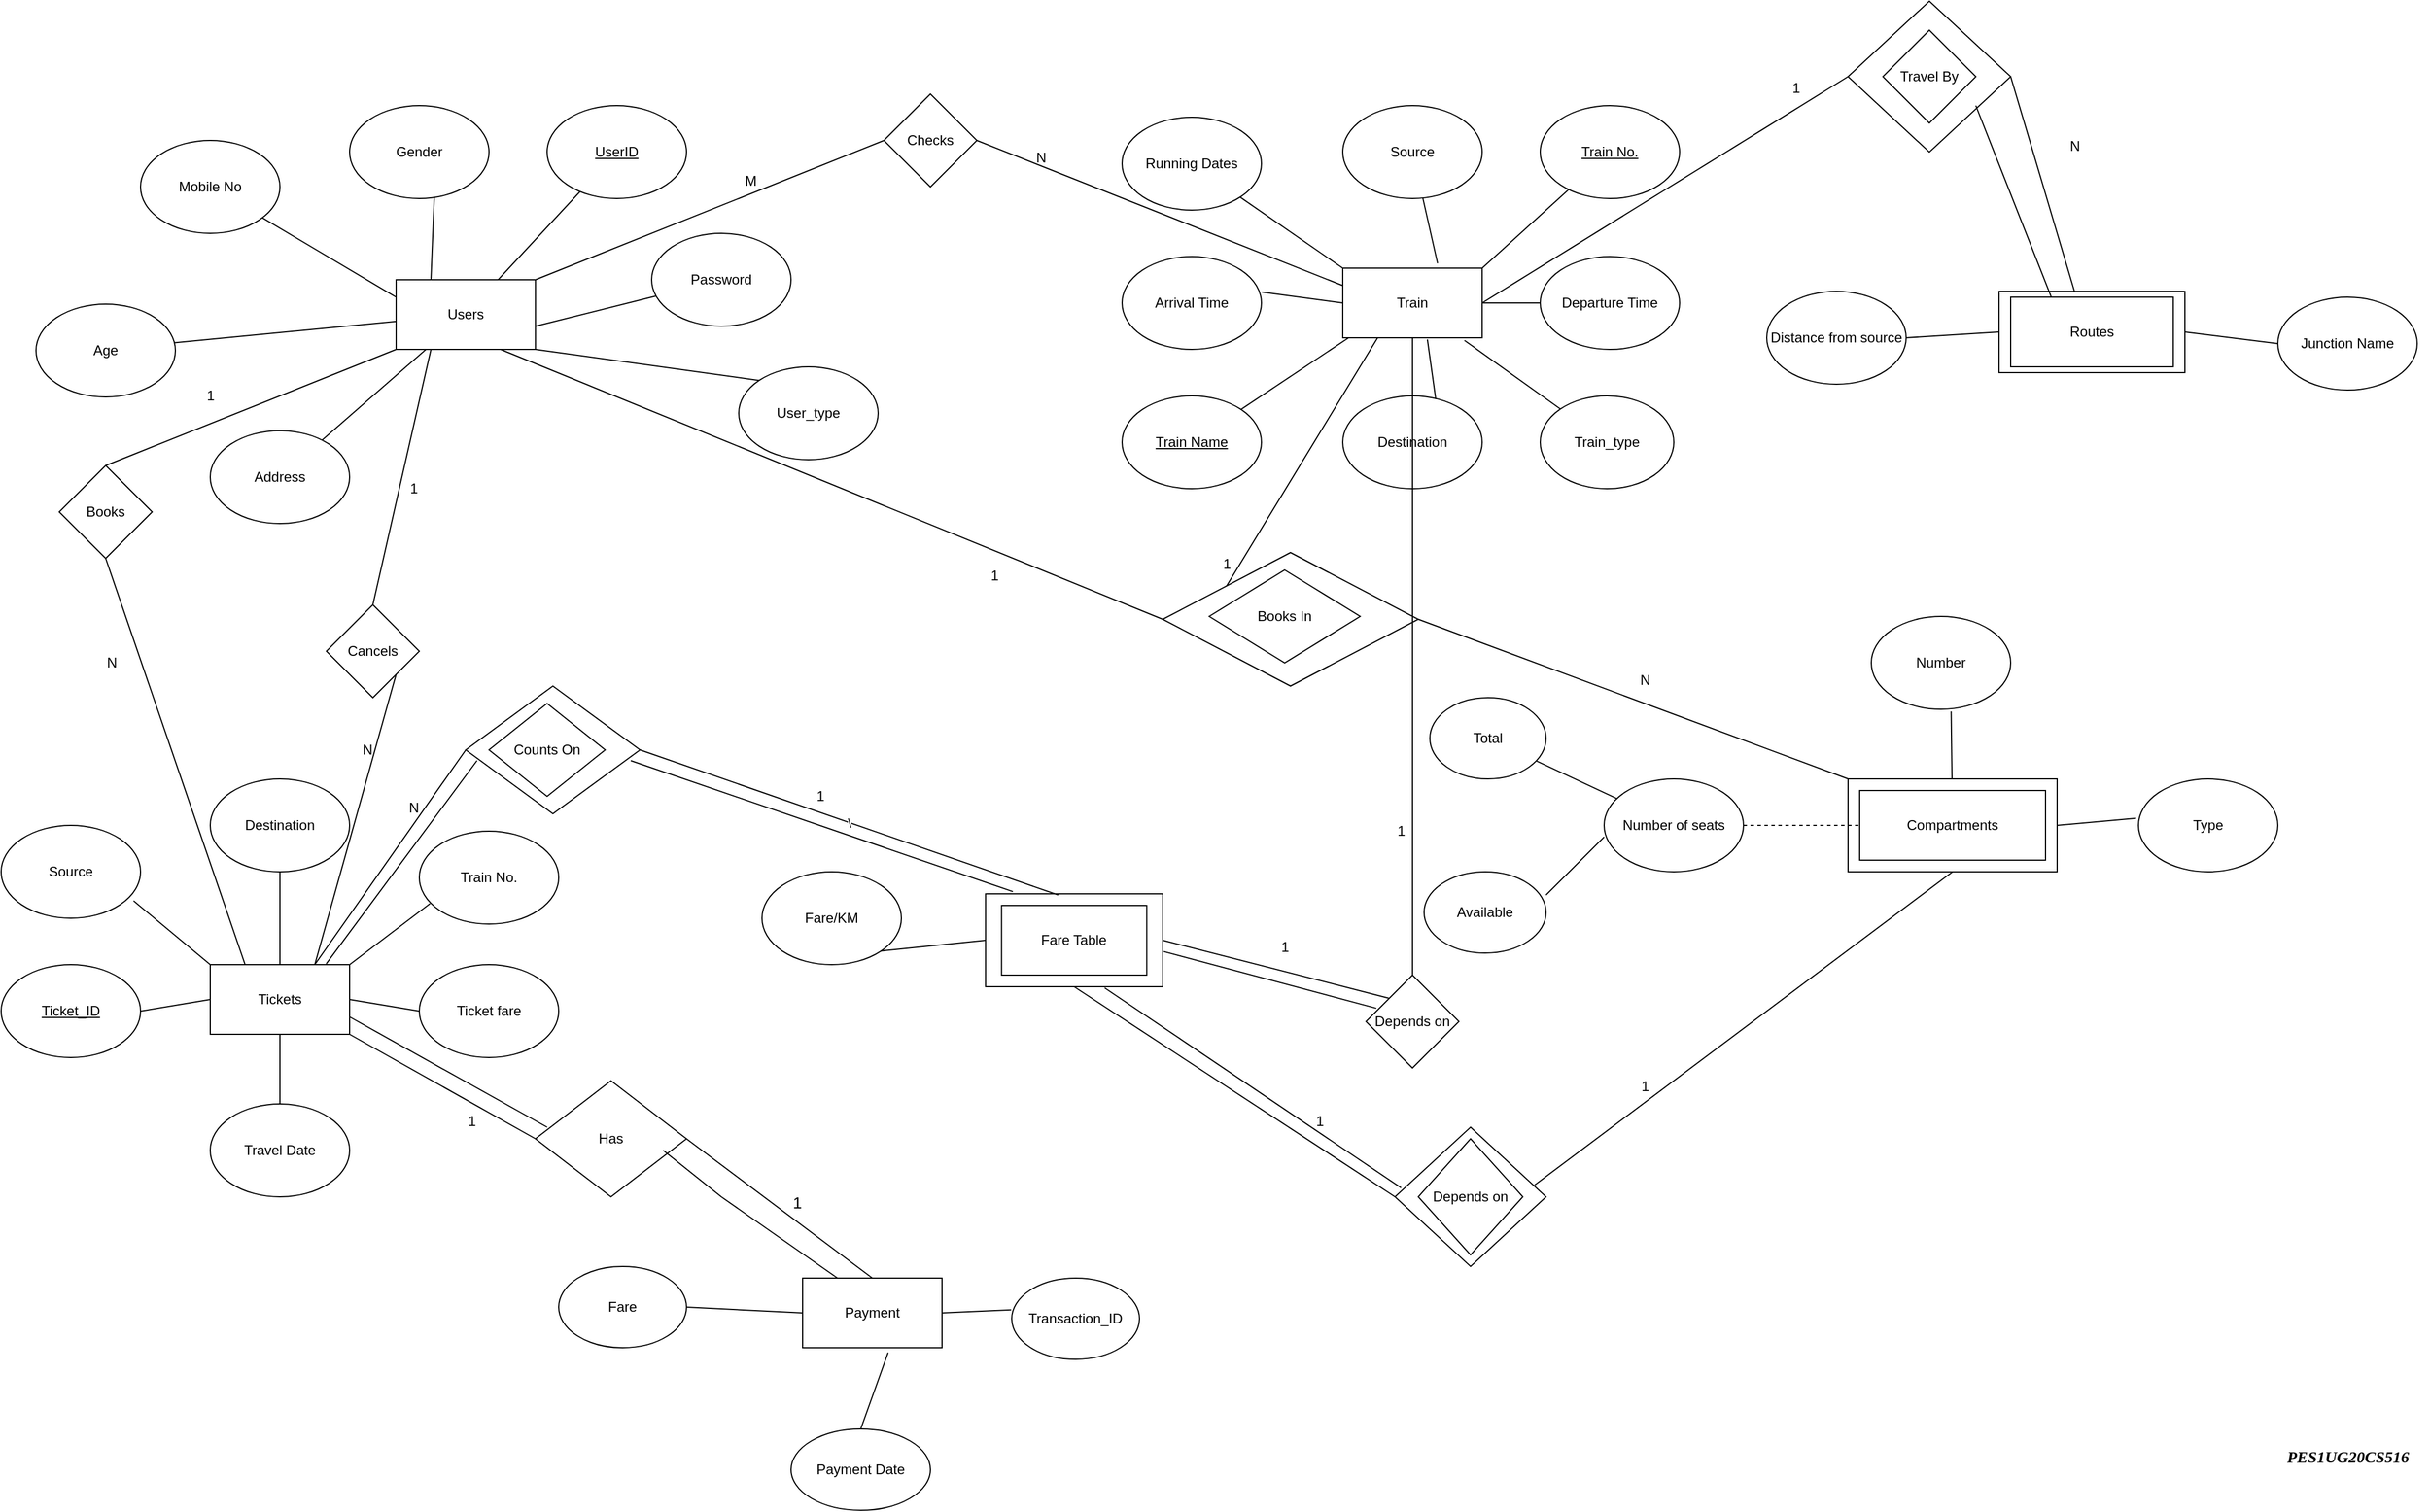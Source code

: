 <mxfile version="20.3.3" type="device"><diagram id="R2lEEEUBdFMjLlhIrx00" name="Page-1"><mxGraphModel dx="2128" dy="912" grid="1" gridSize="10" guides="1" tooltips="1" connect="1" arrows="1" fold="1" page="1" pageScale="1" pageWidth="850" pageHeight="1100" math="0" shadow="0" extFonts="Permanent Marker^https://fonts.googleapis.com/css?family=Permanent+Marker"><root><mxCell id="0"/><mxCell id="1" parent="0"/><mxCell id="pCqiRlayt9q5SqM6VL5n-1" value="Users" style="rounded=0;whiteSpace=wrap;html=1;" parent="1" vertex="1"><mxGeometry x="410" y="260" width="120" height="60" as="geometry"/></mxCell><mxCell id="pCqiRlayt9q5SqM6VL5n-2" value="Password" style="ellipse;whiteSpace=wrap;html=1;" parent="1" vertex="1"><mxGeometry x="630" y="220" width="120" height="80" as="geometry"/></mxCell><mxCell id="pCqiRlayt9q5SqM6VL5n-3" value="&lt;u&gt;UserID&lt;/u&gt;" style="ellipse;whiteSpace=wrap;html=1;" parent="1" vertex="1"><mxGeometry x="540" y="110" width="120" height="80" as="geometry"/></mxCell><mxCell id="pCqiRlayt9q5SqM6VL5n-4" value="Gender" style="ellipse;whiteSpace=wrap;html=1;" parent="1" vertex="1"><mxGeometry x="370" y="110" width="120" height="80" as="geometry"/></mxCell><mxCell id="pCqiRlayt9q5SqM6VL5n-5" value="Address" style="ellipse;whiteSpace=wrap;html=1;" parent="1" vertex="1"><mxGeometry x="250" y="390" width="120" height="80" as="geometry"/></mxCell><mxCell id="pCqiRlayt9q5SqM6VL5n-6" value="Age" style="ellipse;whiteSpace=wrap;html=1;" parent="1" vertex="1"><mxGeometry x="100" y="281" width="120" height="80" as="geometry"/></mxCell><mxCell id="pCqiRlayt9q5SqM6VL5n-7" value="Mobile No" style="ellipse;whiteSpace=wrap;html=1;" parent="1" vertex="1"><mxGeometry x="190" y="140" width="120" height="80" as="geometry"/></mxCell><mxCell id="pCqiRlayt9q5SqM6VL5n-9" value="User_type" style="ellipse;whiteSpace=wrap;html=1;" parent="1" vertex="1"><mxGeometry x="705" y="335" width="120" height="80" as="geometry"/></mxCell><mxCell id="pCqiRlayt9q5SqM6VL5n-10" value="" style="endArrow=none;html=1;rounded=0;" parent="1" source="pCqiRlayt9q5SqM6VL5n-1" target="pCqiRlayt9q5SqM6VL5n-3" edge="1"><mxGeometry width="50" height="50" relative="1" as="geometry"><mxPoint x="520" y="250" as="sourcePoint"/><mxPoint x="570" y="200" as="targetPoint"/></mxGeometry></mxCell><mxCell id="pCqiRlayt9q5SqM6VL5n-11" value="" style="endArrow=none;html=1;rounded=0;entryX=0.607;entryY=0.992;entryDx=0;entryDy=0;entryPerimeter=0;exitX=0.25;exitY=0;exitDx=0;exitDy=0;" parent="1" source="pCqiRlayt9q5SqM6VL5n-1" target="pCqiRlayt9q5SqM6VL5n-4" edge="1"><mxGeometry width="50" height="50" relative="1" as="geometry"><mxPoint x="410" y="250" as="sourcePoint"/><mxPoint x="460" y="200" as="targetPoint"/></mxGeometry></mxCell><mxCell id="pCqiRlayt9q5SqM6VL5n-12" value="" style="endArrow=none;html=1;rounded=0;exitX=0;exitY=0.25;exitDx=0;exitDy=0;" parent="1" source="pCqiRlayt9q5SqM6VL5n-1" target="pCqiRlayt9q5SqM6VL5n-7" edge="1"><mxGeometry width="50" height="50" relative="1" as="geometry"><mxPoint x="290" y="260" as="sourcePoint"/><mxPoint x="340" y="210" as="targetPoint"/></mxGeometry></mxCell><mxCell id="pCqiRlayt9q5SqM6VL5n-13" value="" style="endArrow=none;html=1;rounded=0;" parent="1" target="pCqiRlayt9q5SqM6VL5n-1" edge="1"><mxGeometry width="50" height="50" relative="1" as="geometry"><mxPoint x="219.387" y="314.299" as="sourcePoint"/><mxPoint x="340" y="300" as="targetPoint"/></mxGeometry></mxCell><mxCell id="pCqiRlayt9q5SqM6VL5n-14" value="" style="endArrow=none;html=1;rounded=0;" parent="1" target="pCqiRlayt9q5SqM6VL5n-2" edge="1"><mxGeometry width="50" height="50" relative="1" as="geometry"><mxPoint x="530" y="300" as="sourcePoint"/><mxPoint x="550" y="250" as="targetPoint"/></mxGeometry></mxCell><mxCell id="pCqiRlayt9q5SqM6VL5n-15" value="" style="endArrow=none;html=1;rounded=0;" parent="1" source="pCqiRlayt9q5SqM6VL5n-5" target="pCqiRlayt9q5SqM6VL5n-1" edge="1"><mxGeometry width="50" height="50" relative="1" as="geometry"><mxPoint x="360" y="390" as="sourcePoint"/><mxPoint x="410" y="340" as="targetPoint"/></mxGeometry></mxCell><mxCell id="pCqiRlayt9q5SqM6VL5n-17" value="" style="endArrow=none;html=1;rounded=0;entryX=1;entryY=1;entryDx=0;entryDy=0;exitX=0;exitY=0;exitDx=0;exitDy=0;" parent="1" source="pCqiRlayt9q5SqM6VL5n-9" target="pCqiRlayt9q5SqM6VL5n-1" edge="1"><mxGeometry width="50" height="50" relative="1" as="geometry"><mxPoint x="580" y="380" as="sourcePoint"/><mxPoint x="630" y="330" as="targetPoint"/></mxGeometry></mxCell><mxCell id="pCqiRlayt9q5SqM6VL5n-18" value="Train" style="rounded=0;whiteSpace=wrap;html=1;" parent="1" vertex="1"><mxGeometry x="1225" y="250" width="120" height="60" as="geometry"/></mxCell><mxCell id="pCqiRlayt9q5SqM6VL5n-19" value="Running Dates" style="ellipse;whiteSpace=wrap;html=1;" parent="1" vertex="1"><mxGeometry x="1035" y="120" width="120" height="80" as="geometry"/></mxCell><mxCell id="pCqiRlayt9q5SqM6VL5n-20" value="Source" style="ellipse;whiteSpace=wrap;html=1;" parent="1" vertex="1"><mxGeometry x="1225" y="110" width="120" height="80" as="geometry"/></mxCell><mxCell id="pCqiRlayt9q5SqM6VL5n-21" value="&lt;u&gt;Train No.&lt;/u&gt;" style="ellipse;whiteSpace=wrap;html=1;" parent="1" vertex="1"><mxGeometry x="1395" y="110" width="120" height="80" as="geometry"/></mxCell><mxCell id="pCqiRlayt9q5SqM6VL5n-22" value="Arrival Time" style="ellipse;whiteSpace=wrap;html=1;" parent="1" vertex="1"><mxGeometry x="1035" y="240" width="120" height="80" as="geometry"/></mxCell><mxCell id="pCqiRlayt9q5SqM6VL5n-23" value="Departure Time" style="ellipse;whiteSpace=wrap;html=1;" parent="1" vertex="1"><mxGeometry x="1395" y="240" width="120" height="80" as="geometry"/></mxCell><mxCell id="pCqiRlayt9q5SqM6VL5n-24" value="&lt;u&gt;Train Name&lt;/u&gt;" style="ellipse;whiteSpace=wrap;html=1;" parent="1" vertex="1"><mxGeometry x="1035" y="360" width="120" height="80" as="geometry"/></mxCell><mxCell id="pCqiRlayt9q5SqM6VL5n-25" value="Destination" style="ellipse;whiteSpace=wrap;html=1;" parent="1" vertex="1"><mxGeometry x="1225" y="360" width="120" height="80" as="geometry"/></mxCell><mxCell id="pCqiRlayt9q5SqM6VL5n-26" value="Train_type" style="ellipse;whiteSpace=wrap;html=1;" parent="1" vertex="1"><mxGeometry x="1395" y="360" width="115" height="80" as="geometry"/></mxCell><mxCell id="pCqiRlayt9q5SqM6VL5n-27" value="" style="endArrow=none;html=1;rounded=0;exitX=0;exitY=0;exitDx=0;exitDy=0;" parent="1" source="pCqiRlayt9q5SqM6VL5n-18" target="pCqiRlayt9q5SqM6VL5n-19" edge="1"><mxGeometry width="50" height="50" relative="1" as="geometry"><mxPoint x="1145" y="220" as="sourcePoint"/><mxPoint x="1195" y="170" as="targetPoint"/></mxGeometry></mxCell><mxCell id="pCqiRlayt9q5SqM6VL5n-28" value="" style="endArrow=none;html=1;rounded=0;exitX=0.68;exitY=-0.07;exitDx=0;exitDy=0;exitPerimeter=0;" parent="1" source="pCqiRlayt9q5SqM6VL5n-18" target="pCqiRlayt9q5SqM6VL5n-20" edge="1"><mxGeometry width="50" height="50" relative="1" as="geometry"><mxPoint x="1305" y="240" as="sourcePoint"/><mxPoint x="1355" y="210" as="targetPoint"/></mxGeometry></mxCell><mxCell id="pCqiRlayt9q5SqM6VL5n-29" value="" style="endArrow=none;html=1;rounded=0;exitX=1;exitY=0;exitDx=0;exitDy=0;" parent="1" source="pCqiRlayt9q5SqM6VL5n-18" target="pCqiRlayt9q5SqM6VL5n-21" edge="1"><mxGeometry width="50" height="50" relative="1" as="geometry"><mxPoint x="1305" y="260" as="sourcePoint"/><mxPoint x="1355" y="210" as="targetPoint"/></mxGeometry></mxCell><mxCell id="pCqiRlayt9q5SqM6VL5n-30" value="" style="endArrow=none;html=1;rounded=0;entryX=0;entryY=0.5;entryDx=0;entryDy=0;exitX=1;exitY=0.5;exitDx=0;exitDy=0;" parent="1" source="pCqiRlayt9q5SqM6VL5n-18" target="pCqiRlayt9q5SqM6VL5n-23" edge="1"><mxGeometry width="50" height="50" relative="1" as="geometry"><mxPoint x="1345" y="270" as="sourcePoint"/><mxPoint x="1355" y="210" as="targetPoint"/></mxGeometry></mxCell><mxCell id="pCqiRlayt9q5SqM6VL5n-31" value="" style="endArrow=none;html=1;rounded=0;exitX=1.003;exitY=0.383;exitDx=0;exitDy=0;exitPerimeter=0;entryX=0;entryY=0.5;entryDx=0;entryDy=0;" parent="1" source="pCqiRlayt9q5SqM6VL5n-22" target="pCqiRlayt9q5SqM6VL5n-18" edge="1"><mxGeometry width="50" height="50" relative="1" as="geometry"><mxPoint x="1305" y="260" as="sourcePoint"/><mxPoint x="1355" y="210" as="targetPoint"/></mxGeometry></mxCell><mxCell id="pCqiRlayt9q5SqM6VL5n-32" value="" style="endArrow=none;html=1;rounded=0;exitX=1;exitY=0;exitDx=0;exitDy=0;" parent="1" source="pCqiRlayt9q5SqM6VL5n-24" edge="1"><mxGeometry width="50" height="50" relative="1" as="geometry"><mxPoint x="1305" y="260" as="sourcePoint"/><mxPoint x="1230" y="310" as="targetPoint"/></mxGeometry></mxCell><mxCell id="pCqiRlayt9q5SqM6VL5n-33" value="" style="endArrow=none;html=1;rounded=0;entryX=0.607;entryY=1.023;entryDx=0;entryDy=0;entryPerimeter=0;exitX=0.667;exitY=0.035;exitDx=0;exitDy=0;exitPerimeter=0;" parent="1" source="pCqiRlayt9q5SqM6VL5n-25" target="pCqiRlayt9q5SqM6VL5n-18" edge="1"><mxGeometry width="50" height="50" relative="1" as="geometry"><mxPoint x="1290" y="370" as="sourcePoint"/><mxPoint x="1355" y="210" as="targetPoint"/></mxGeometry></mxCell><mxCell id="pCqiRlayt9q5SqM6VL5n-34" value="" style="endArrow=none;html=1;rounded=0;exitX=0.873;exitY=1.037;exitDx=0;exitDy=0;exitPerimeter=0;" parent="1" source="pCqiRlayt9q5SqM6VL5n-18" target="pCqiRlayt9q5SqM6VL5n-26" edge="1"><mxGeometry width="50" height="50" relative="1" as="geometry"><mxPoint x="1305" y="260" as="sourcePoint"/><mxPoint x="1355" y="210" as="targetPoint"/></mxGeometry></mxCell><mxCell id="pCqiRlayt9q5SqM6VL5n-35" value="Tickets" style="rounded=0;whiteSpace=wrap;html=1;" parent="1" vertex="1"><mxGeometry x="250" y="850" width="120" height="60" as="geometry"/></mxCell><mxCell id="pCqiRlayt9q5SqM6VL5n-36" value="Source" style="ellipse;whiteSpace=wrap;html=1;" parent="1" vertex="1"><mxGeometry x="70" y="730" width="120" height="80" as="geometry"/></mxCell><mxCell id="pCqiRlayt9q5SqM6VL5n-37" value="Train No." style="ellipse;whiteSpace=wrap;html=1;" parent="1" vertex="1"><mxGeometry x="430" y="735" width="120" height="80" as="geometry"/></mxCell><mxCell id="pCqiRlayt9q5SqM6VL5n-38" value="&lt;u&gt;Ticket_ID&lt;/u&gt;" style="ellipse;whiteSpace=wrap;html=1;" parent="1" vertex="1"><mxGeometry x="70" y="850" width="120" height="80" as="geometry"/></mxCell><mxCell id="pCqiRlayt9q5SqM6VL5n-39" value="Ticket fare" style="ellipse;whiteSpace=wrap;html=1;" parent="1" vertex="1"><mxGeometry x="430" y="850" width="120" height="80" as="geometry"/></mxCell><mxCell id="pCqiRlayt9q5SqM6VL5n-40" value="Travel Date" style="ellipse;whiteSpace=wrap;html=1;" parent="1" vertex="1"><mxGeometry x="250" y="970" width="120" height="80" as="geometry"/></mxCell><mxCell id="pCqiRlayt9q5SqM6VL5n-41" value="Destination" style="ellipse;whiteSpace=wrap;html=1;" parent="1" vertex="1"><mxGeometry x="250" y="690" width="120" height="80" as="geometry"/></mxCell><mxCell id="pCqiRlayt9q5SqM6VL5n-42" value="" style="endArrow=none;html=1;rounded=0;entryX=0.5;entryY=1;entryDx=0;entryDy=0;exitX=0.5;exitY=0;exitDx=0;exitDy=0;" parent="1" source="pCqiRlayt9q5SqM6VL5n-35" target="pCqiRlayt9q5SqM6VL5n-41" edge="1"><mxGeometry width="50" height="50" relative="1" as="geometry"><mxPoint x="290" y="840" as="sourcePoint"/><mxPoint x="340" y="790" as="targetPoint"/></mxGeometry></mxCell><mxCell id="pCqiRlayt9q5SqM6VL5n-43" value="" style="endArrow=none;html=1;rounded=0;entryX=0;entryY=0.5;entryDx=0;entryDy=0;exitX=1;exitY=0.5;exitDx=0;exitDy=0;" parent="1" source="pCqiRlayt9q5SqM6VL5n-38" target="pCqiRlayt9q5SqM6VL5n-35" edge="1"><mxGeometry width="50" height="50" relative="1" as="geometry"><mxPoint x="190" y="920" as="sourcePoint"/><mxPoint x="240" y="870" as="targetPoint"/></mxGeometry></mxCell><mxCell id="pCqiRlayt9q5SqM6VL5n-44" value="" style="endArrow=none;html=1;rounded=0;entryX=0.95;entryY=0.813;entryDx=0;entryDy=0;entryPerimeter=0;exitX=0;exitY=0;exitDx=0;exitDy=0;" parent="1" source="pCqiRlayt9q5SqM6VL5n-35" target="pCqiRlayt9q5SqM6VL5n-36" edge="1"><mxGeometry width="50" height="50" relative="1" as="geometry"><mxPoint x="240" y="890" as="sourcePoint"/><mxPoint x="290" y="840" as="targetPoint"/></mxGeometry></mxCell><mxCell id="pCqiRlayt9q5SqM6VL5n-45" value="" style="endArrow=none;html=1;rounded=0;entryX=0.077;entryY=0.78;entryDx=0;entryDy=0;entryPerimeter=0;exitX=1;exitY=0;exitDx=0;exitDy=0;" parent="1" source="pCqiRlayt9q5SqM6VL5n-35" target="pCqiRlayt9q5SqM6VL5n-37" edge="1"><mxGeometry width="50" height="50" relative="1" as="geometry"><mxPoint x="380" y="860" as="sourcePoint"/><mxPoint x="430" y="810" as="targetPoint"/></mxGeometry></mxCell><mxCell id="pCqiRlayt9q5SqM6VL5n-46" value="" style="endArrow=none;html=1;rounded=0;entryX=0;entryY=0.5;entryDx=0;entryDy=0;exitX=1;exitY=0.5;exitDx=0;exitDy=0;" parent="1" source="pCqiRlayt9q5SqM6VL5n-35" target="pCqiRlayt9q5SqM6VL5n-39" edge="1"><mxGeometry width="50" height="50" relative="1" as="geometry"><mxPoint x="370" y="930" as="sourcePoint"/><mxPoint x="420" y="880" as="targetPoint"/></mxGeometry></mxCell><mxCell id="pCqiRlayt9q5SqM6VL5n-47" value="" style="endArrow=none;html=1;rounded=0;entryX=0.5;entryY=1;entryDx=0;entryDy=0;exitX=0.5;exitY=0;exitDx=0;exitDy=0;" parent="1" source="pCqiRlayt9q5SqM6VL5n-40" target="pCqiRlayt9q5SqM6VL5n-35" edge="1"><mxGeometry width="50" height="50" relative="1" as="geometry"><mxPoint x="290" y="970" as="sourcePoint"/><mxPoint x="340" y="920" as="targetPoint"/></mxGeometry></mxCell><mxCell id="pCqiRlayt9q5SqM6VL5n-48" value="" style="rounded=0;whiteSpace=wrap;html=1;" parent="1" vertex="1"><mxGeometry x="1790" y="270" width="160" height="70" as="geometry"/></mxCell><mxCell id="pCqiRlayt9q5SqM6VL5n-49" value="Routes" style="rounded=0;whiteSpace=wrap;html=1;" parent="1" vertex="1"><mxGeometry x="1800" y="275" width="140" height="60" as="geometry"/></mxCell><mxCell id="pCqiRlayt9q5SqM6VL5n-50" value="Distance from source" style="ellipse;whiteSpace=wrap;html=1;" parent="1" vertex="1"><mxGeometry x="1590" y="270" width="120" height="80" as="geometry"/></mxCell><mxCell id="pCqiRlayt9q5SqM6VL5n-51" value="Junction Name" style="ellipse;whiteSpace=wrap;html=1;" parent="1" vertex="1"><mxGeometry x="2030" y="275" width="120" height="80" as="geometry"/></mxCell><mxCell id="pCqiRlayt9q5SqM6VL5n-52" value="" style="endArrow=none;html=1;rounded=0;entryX=0;entryY=0.5;entryDx=0;entryDy=0;exitX=1;exitY=0.5;exitDx=0;exitDy=0;" parent="1" source="pCqiRlayt9q5SqM6VL5n-50" target="pCqiRlayt9q5SqM6VL5n-48" edge="1"><mxGeometry width="50" height="50" relative="1" as="geometry"><mxPoint x="1720" y="340" as="sourcePoint"/><mxPoint x="1770" y="290" as="targetPoint"/></mxGeometry></mxCell><mxCell id="pCqiRlayt9q5SqM6VL5n-53" value="" style="endArrow=none;html=1;rounded=0;entryX=0;entryY=0.5;entryDx=0;entryDy=0;exitX=1;exitY=0.5;exitDx=0;exitDy=0;" parent="1" source="pCqiRlayt9q5SqM6VL5n-48" target="pCqiRlayt9q5SqM6VL5n-51" edge="1"><mxGeometry width="50" height="50" relative="1" as="geometry"><mxPoint x="1960" y="340" as="sourcePoint"/><mxPoint x="2010" y="290" as="targetPoint"/></mxGeometry></mxCell><mxCell id="pCqiRlayt9q5SqM6VL5n-54" value="Payment" style="rounded=0;whiteSpace=wrap;html=1;" parent="1" vertex="1"><mxGeometry x="760" y="1120" width="120" height="60" as="geometry"/></mxCell><mxCell id="pCqiRlayt9q5SqM6VL5n-55" value="Fare" style="ellipse;whiteSpace=wrap;html=1;" parent="1" vertex="1"><mxGeometry x="550" y="1110" width="110" height="70" as="geometry"/></mxCell><mxCell id="pCqiRlayt9q5SqM6VL5n-56" value="Transaction_ID" style="ellipse;whiteSpace=wrap;html=1;" parent="1" vertex="1"><mxGeometry x="940" y="1120" width="110" height="70" as="geometry"/></mxCell><mxCell id="pCqiRlayt9q5SqM6VL5n-57" value="Payment Date" style="ellipse;whiteSpace=wrap;html=1;" parent="1" vertex="1"><mxGeometry x="750" y="1250" width="120" height="70" as="geometry"/></mxCell><mxCell id="pCqiRlayt9q5SqM6VL5n-58" value="" style="endArrow=none;html=1;rounded=0;entryX=0.613;entryY=1.07;entryDx=0;entryDy=0;entryPerimeter=0;exitX=0.5;exitY=0;exitDx=0;exitDy=0;" parent="1" source="pCqiRlayt9q5SqM6VL5n-57" target="pCqiRlayt9q5SqM6VL5n-54" edge="1"><mxGeometry width="50" height="50" relative="1" as="geometry"><mxPoint x="790" y="1240" as="sourcePoint"/><mxPoint x="840" y="1190" as="targetPoint"/></mxGeometry></mxCell><mxCell id="pCqiRlayt9q5SqM6VL5n-59" value="" style="endArrow=none;html=1;rounded=0;exitX=1;exitY=0.5;exitDx=0;exitDy=0;entryX=0;entryY=0.5;entryDx=0;entryDy=0;" parent="1" source="pCqiRlayt9q5SqM6VL5n-55" target="pCqiRlayt9q5SqM6VL5n-54" edge="1"><mxGeometry width="50" height="50" relative="1" as="geometry"><mxPoint x="750" y="1340" as="sourcePoint"/><mxPoint x="800" y="1290" as="targetPoint"/></mxGeometry></mxCell><mxCell id="pCqiRlayt9q5SqM6VL5n-60" value="" style="endArrow=none;html=1;rounded=0;entryX=-0.004;entryY=0.391;entryDx=0;entryDy=0;entryPerimeter=0;exitX=1;exitY=0.5;exitDx=0;exitDy=0;" parent="1" source="pCqiRlayt9q5SqM6VL5n-54" target="pCqiRlayt9q5SqM6VL5n-56" edge="1"><mxGeometry width="50" height="50" relative="1" as="geometry"><mxPoint x="880" y="1180" as="sourcePoint"/><mxPoint x="930" y="1130" as="targetPoint"/></mxGeometry></mxCell><mxCell id="pCqiRlayt9q5SqM6VL5n-73" value="" style="rounded=0;whiteSpace=wrap;html=1;" parent="1" vertex="1"><mxGeometry x="1660" y="690" width="180" height="80" as="geometry"/></mxCell><mxCell id="pCqiRlayt9q5SqM6VL5n-74" value="Compartments" style="rounded=0;whiteSpace=wrap;html=1;" parent="1" vertex="1"><mxGeometry x="1670" y="700" width="160" height="60" as="geometry"/></mxCell><mxCell id="pCqiRlayt9q5SqM6VL5n-75" value="Number of seats" style="ellipse;whiteSpace=wrap;html=1;" parent="1" vertex="1"><mxGeometry x="1450" y="690" width="120" height="80" as="geometry"/></mxCell><mxCell id="pCqiRlayt9q5SqM6VL5n-76" value="Number" style="ellipse;whiteSpace=wrap;html=1;" parent="1" vertex="1"><mxGeometry x="1680" y="550" width="120" height="80" as="geometry"/></mxCell><mxCell id="pCqiRlayt9q5SqM6VL5n-77" value="Type" style="ellipse;whiteSpace=wrap;html=1;" parent="1" vertex="1"><mxGeometry x="1910" y="690" width="120" height="80" as="geometry"/></mxCell><mxCell id="pCqiRlayt9q5SqM6VL5n-78" value="" style="endArrow=none;html=1;rounded=0;entryX=0.573;entryY=1.023;entryDx=0;entryDy=0;entryPerimeter=0;" parent="1" source="pCqiRlayt9q5SqM6VL5n-73" target="pCqiRlayt9q5SqM6VL5n-76" edge="1"><mxGeometry width="50" height="50" relative="1" as="geometry"><mxPoint x="1710" y="690" as="sourcePoint"/><mxPoint x="1760" y="640" as="targetPoint"/></mxGeometry></mxCell><mxCell id="pCqiRlayt9q5SqM6VL5n-80" value="" style="endArrow=none;html=1;rounded=0;entryX=-0.017;entryY=0.423;entryDx=0;entryDy=0;entryPerimeter=0;exitX=1;exitY=0.5;exitDx=0;exitDy=0;" parent="1" source="pCqiRlayt9q5SqM6VL5n-73" target="pCqiRlayt9q5SqM6VL5n-77" edge="1"><mxGeometry width="50" height="50" relative="1" as="geometry"><mxPoint x="1850" y="770" as="sourcePoint"/><mxPoint x="1900" y="720" as="targetPoint"/></mxGeometry></mxCell><mxCell id="pCqiRlayt9q5SqM6VL5n-81" value="Total" style="ellipse;whiteSpace=wrap;html=1;" parent="1" vertex="1"><mxGeometry x="1300" y="620" width="100" height="70" as="geometry"/></mxCell><mxCell id="pCqiRlayt9q5SqM6VL5n-82" value="Available" style="ellipse;whiteSpace=wrap;html=1;" parent="1" vertex="1"><mxGeometry x="1295" y="770" width="105" height="70" as="geometry"/></mxCell><mxCell id="pCqiRlayt9q5SqM6VL5n-83" value="" style="endArrow=none;html=1;rounded=0;" parent="1" source="pCqiRlayt9q5SqM6VL5n-75" target="pCqiRlayt9q5SqM6VL5n-81" edge="1"><mxGeometry width="50" height="50" relative="1" as="geometry"><mxPoint x="1400" y="720" as="sourcePoint"/><mxPoint x="1450" y="670" as="targetPoint"/></mxGeometry></mxCell><mxCell id="pCqiRlayt9q5SqM6VL5n-84" value="" style="endArrow=none;html=1;rounded=0;" parent="1" edge="1"><mxGeometry width="50" height="50" relative="1" as="geometry"><mxPoint x="1400" y="790" as="sourcePoint"/><mxPoint x="1450" y="740" as="targetPoint"/></mxGeometry></mxCell><mxCell id="pCqiRlayt9q5SqM6VL5n-85" value="" style="rounded=0;whiteSpace=wrap;html=1;" parent="1" vertex="1"><mxGeometry x="917.5" y="789" width="152.5" height="80" as="geometry"/></mxCell><mxCell id="pCqiRlayt9q5SqM6VL5n-86" value="Fare/KM" style="ellipse;whiteSpace=wrap;html=1;" parent="1" vertex="1"><mxGeometry x="725" y="770" width="120" height="80" as="geometry"/></mxCell><mxCell id="pCqiRlayt9q5SqM6VL5n-87" value="" style="endArrow=none;html=1;rounded=0;entryX=1;entryY=1;entryDx=0;entryDy=0;exitX=0;exitY=0.5;exitDx=0;exitDy=0;" parent="1" source="pCqiRlayt9q5SqM6VL5n-85" target="pCqiRlayt9q5SqM6VL5n-86" edge="1"><mxGeometry width="50" height="50" relative="1" as="geometry"><mxPoint x="910" y="829" as="sourcePoint"/><mxPoint x="920" y="820" as="targetPoint"/></mxGeometry></mxCell><mxCell id="pCqiRlayt9q5SqM6VL5n-88" value="Fare Table" style="rounded=0;whiteSpace=wrap;html=1;" parent="1" vertex="1"><mxGeometry x="931.25" y="799" width="125" height="60" as="geometry"/></mxCell><mxCell id="pCqiRlayt9q5SqM6VL5n-89" value="" style="endArrow=none;html=1;rounded=0;exitX=1;exitY=1;exitDx=0;exitDy=0;entryX=0;entryY=0.5;entryDx=0;entryDy=0;" parent="1" source="pCqiRlayt9q5SqM6VL5n-35" target="pCqiRlayt9q5SqM6VL5n-90" edge="1"><mxGeometry width="50" height="50" relative="1" as="geometry"><mxPoint x="630" y="1030" as="sourcePoint"/><mxPoint x="570" y="980" as="targetPoint"/></mxGeometry></mxCell><mxCell id="pCqiRlayt9q5SqM6VL5n-90" value="Has" style="rhombus;whiteSpace=wrap;html=1;" parent="1" vertex="1"><mxGeometry x="530" y="950" width="130" height="100" as="geometry"/></mxCell><mxCell id="pCqiRlayt9q5SqM6VL5n-92" value="" style="endArrow=none;html=1;rounded=0;exitX=1;exitY=0.5;exitDx=0;exitDy=0;entryX=0.5;entryY=0;entryDx=0;entryDy=0;" parent="1" source="pCqiRlayt9q5SqM6VL5n-90" target="pCqiRlayt9q5SqM6VL5n-54" edge="1"><mxGeometry width="50" height="50" relative="1" as="geometry"><mxPoint x="720" y="1060" as="sourcePoint"/><mxPoint x="770" y="1010" as="targetPoint"/></mxGeometry></mxCell><mxCell id="pCqiRlayt9q5SqM6VL5n-93" value="1" style="text;html=1;resizable=0;autosize=1;align=center;verticalAlign=middle;points=[];fillColor=none;strokeColor=none;rounded=0;" parent="1" vertex="1"><mxGeometry x="460" y="970" width="30" height="30" as="geometry"/></mxCell><mxCell id="pCqiRlayt9q5SqM6VL5n-94" value="&lt;font style=&quot;font-size: 14px;&quot;&gt;1&lt;/font&gt;" style="text;html=1;resizable=0;autosize=1;align=center;verticalAlign=middle;points=[];fillColor=none;strokeColor=none;rounded=0;" parent="1" vertex="1"><mxGeometry x="740" y="1040" width="30" height="30" as="geometry"/></mxCell><mxCell id="pCqiRlayt9q5SqM6VL5n-95" value="\" style="endArrow=none;html=1;rounded=0;entryX=1;entryY=0.5;entryDx=0;entryDy=0;" parent="1" target="pCqiRlayt9q5SqM6VL5n-98" edge="1"><mxGeometry width="50" height="50" relative="1" as="geometry"><mxPoint x="980" y="790" as="sourcePoint"/><mxPoint x="560" y="660" as="targetPoint"/></mxGeometry></mxCell><mxCell id="pCqiRlayt9q5SqM6VL5n-96" value="" style="endArrow=none;html=1;rounded=0;entryX=0.75;entryY=0;entryDx=0;entryDy=0;exitX=0;exitY=0.5;exitDx=0;exitDy=0;" parent="1" source="pCqiRlayt9q5SqM6VL5n-98" target="pCqiRlayt9q5SqM6VL5n-35" edge="1"><mxGeometry width="50" height="50" relative="1" as="geometry"><mxPoint x="450" y="650" as="sourcePoint"/><mxPoint x="1090" y="740" as="targetPoint"/></mxGeometry></mxCell><mxCell id="pCqiRlayt9q5SqM6VL5n-98" value="" style="rhombus;whiteSpace=wrap;html=1;" parent="1" vertex="1"><mxGeometry x="470" y="610" width="150" height="110" as="geometry"/></mxCell><mxCell id="pCqiRlayt9q5SqM6VL5n-99" value="Counts On" style="rhombus;whiteSpace=wrap;html=1;" parent="1" vertex="1"><mxGeometry x="490" y="625" width="100" height="80" as="geometry"/></mxCell><mxCell id="pCqiRlayt9q5SqM6VL5n-100" value="N" style="text;html=1;resizable=0;autosize=1;align=center;verticalAlign=middle;points=[];fillColor=none;strokeColor=none;rounded=0;" parent="1" vertex="1"><mxGeometry x="410" y="700" width="30" height="30" as="geometry"/></mxCell><mxCell id="pCqiRlayt9q5SqM6VL5n-101" value="1" style="text;html=1;resizable=0;autosize=1;align=center;verticalAlign=middle;points=[];fillColor=none;strokeColor=none;rounded=0;" parent="1" vertex="1"><mxGeometry x="760" y="690" width="30" height="30" as="geometry"/></mxCell><mxCell id="pCqiRlayt9q5SqM6VL5n-102" value="" style="endArrow=none;html=1;rounded=0;entryX=0;entryY=1;entryDx=0;entryDy=0;exitX=0.5;exitY=0;exitDx=0;exitDy=0;" parent="1" source="pCqiRlayt9q5SqM6VL5n-104" target="pCqiRlayt9q5SqM6VL5n-1" edge="1"><mxGeometry width="50" height="50" relative="1" as="geometry"><mxPoint x="150" y="420" as="sourcePoint"/><mxPoint x="970" y="540" as="targetPoint"/></mxGeometry></mxCell><mxCell id="pCqiRlayt9q5SqM6VL5n-103" value="" style="endArrow=none;html=1;rounded=0;entryX=0.25;entryY=1;entryDx=0;entryDy=0;exitX=0.5;exitY=0;exitDx=0;exitDy=0;" parent="1" source="pCqiRlayt9q5SqM6VL5n-105" target="pCqiRlayt9q5SqM6VL5n-1" edge="1"><mxGeometry width="50" height="50" relative="1" as="geometry"><mxPoint x="360" y="540" as="sourcePoint"/><mxPoint x="450" y="420" as="targetPoint"/></mxGeometry></mxCell><mxCell id="pCqiRlayt9q5SqM6VL5n-104" value="Books" style="rhombus;whiteSpace=wrap;html=1;" parent="1" vertex="1"><mxGeometry x="120" y="420" width="80" height="80" as="geometry"/></mxCell><mxCell id="pCqiRlayt9q5SqM6VL5n-105" value="Cancels" style="rhombus;whiteSpace=wrap;html=1;" parent="1" vertex="1"><mxGeometry x="350" y="540" width="80" height="80" as="geometry"/></mxCell><mxCell id="pCqiRlayt9q5SqM6VL5n-106" value="" style="endArrow=none;html=1;rounded=0;exitX=0.5;exitY=1;exitDx=0;exitDy=0;entryX=0.25;entryY=0;entryDx=0;entryDy=0;" parent="1" source="pCqiRlayt9q5SqM6VL5n-104" target="pCqiRlayt9q5SqM6VL5n-35" edge="1"><mxGeometry width="50" height="50" relative="1" as="geometry"><mxPoint x="920" y="590" as="sourcePoint"/><mxPoint x="970" y="540" as="targetPoint"/></mxGeometry></mxCell><mxCell id="pCqiRlayt9q5SqM6VL5n-107" value="" style="endArrow=none;html=1;rounded=0;exitX=0.75;exitY=0;exitDx=0;exitDy=0;" parent="1" source="pCqiRlayt9q5SqM6VL5n-35" edge="1"><mxGeometry width="50" height="50" relative="1" as="geometry"><mxPoint x="920" y="590" as="sourcePoint"/><mxPoint x="410" y="600" as="targetPoint"/></mxGeometry></mxCell><mxCell id="pCqiRlayt9q5SqM6VL5n-110" value="1" style="text;html=1;resizable=0;autosize=1;align=center;verticalAlign=middle;points=[];fillColor=none;strokeColor=none;rounded=0;" parent="1" vertex="1"><mxGeometry x="235" y="345" width="30" height="30" as="geometry"/></mxCell><mxCell id="pCqiRlayt9q5SqM6VL5n-111" value="1" style="text;html=1;resizable=0;autosize=1;align=center;verticalAlign=middle;points=[];fillColor=none;strokeColor=none;rounded=0;" parent="1" vertex="1"><mxGeometry x="410" y="425" width="30" height="30" as="geometry"/></mxCell><mxCell id="pCqiRlayt9q5SqM6VL5n-112" value="1" style="text;html=1;resizable=0;autosize=1;align=center;verticalAlign=middle;points=[];fillColor=none;strokeColor=none;rounded=0;" parent="1" vertex="1"><mxGeometry x="910" y="500" width="30" height="30" as="geometry"/></mxCell><mxCell id="pCqiRlayt9q5SqM6VL5n-113" value="N" style="text;html=1;resizable=0;autosize=1;align=center;verticalAlign=middle;points=[];fillColor=none;strokeColor=none;rounded=0;" parent="1" vertex="1"><mxGeometry x="150" y="575" width="30" height="30" as="geometry"/></mxCell><mxCell id="pCqiRlayt9q5SqM6VL5n-114" value="N" style="text;html=1;resizable=0;autosize=1;align=center;verticalAlign=middle;points=[];fillColor=none;strokeColor=none;rounded=0;" parent="1" vertex="1"><mxGeometry x="370" y="650" width="30" height="30" as="geometry"/></mxCell><mxCell id="pCqiRlayt9q5SqM6VL5n-115" value="Checks" style="rhombus;whiteSpace=wrap;html=1;" parent="1" vertex="1"><mxGeometry x="830" y="100" width="80" height="80" as="geometry"/></mxCell><mxCell id="pCqiRlayt9q5SqM6VL5n-116" value="" style="endArrow=none;html=1;rounded=0;entryX=0;entryY=0.5;entryDx=0;entryDy=0;exitX=1;exitY=0;exitDx=0;exitDy=0;" parent="1" source="pCqiRlayt9q5SqM6VL5n-1" target="pCqiRlayt9q5SqM6VL5n-115" edge="1"><mxGeometry width="50" height="50" relative="1" as="geometry"><mxPoint x="920" y="590" as="sourcePoint"/><mxPoint x="970" y="540" as="targetPoint"/></mxGeometry></mxCell><mxCell id="pCqiRlayt9q5SqM6VL5n-117" value="" style="endArrow=none;html=1;rounded=0;entryX=1;entryY=0.5;entryDx=0;entryDy=0;exitX=0;exitY=0.25;exitDx=0;exitDy=0;" parent="1" source="pCqiRlayt9q5SqM6VL5n-18" target="pCqiRlayt9q5SqM6VL5n-115" edge="1"><mxGeometry width="50" height="50" relative="1" as="geometry"><mxPoint x="1220" y="270" as="sourcePoint"/><mxPoint x="970" y="540" as="targetPoint"/></mxGeometry></mxCell><mxCell id="pCqiRlayt9q5SqM6VL5n-118" value="N" style="text;html=1;resizable=0;autosize=1;align=center;verticalAlign=middle;points=[];fillColor=none;strokeColor=none;rounded=0;" parent="1" vertex="1"><mxGeometry x="950" y="140" width="30" height="30" as="geometry"/></mxCell><mxCell id="pCqiRlayt9q5SqM6VL5n-119" value="M" style="text;html=1;resizable=0;autosize=1;align=center;verticalAlign=middle;points=[];fillColor=none;strokeColor=none;rounded=0;" parent="1" vertex="1"><mxGeometry x="700" y="160" width="30" height="30" as="geometry"/></mxCell><mxCell id="pCqiRlayt9q5SqM6VL5n-120" value="" style="rhombus;whiteSpace=wrap;html=1;" parent="1" vertex="1"><mxGeometry x="1660" y="20" width="140" height="130" as="geometry"/></mxCell><mxCell id="pCqiRlayt9q5SqM6VL5n-121" value="Travel By" style="rhombus;whiteSpace=wrap;html=1;" parent="1" vertex="1"><mxGeometry x="1690" y="45" width="80" height="80" as="geometry"/></mxCell><mxCell id="pCqiRlayt9q5SqM6VL5n-122" value="" style="endArrow=none;html=1;rounded=0;entryX=0;entryY=0.5;entryDx=0;entryDy=0;exitX=1;exitY=0.5;exitDx=0;exitDy=0;" parent="1" source="pCqiRlayt9q5SqM6VL5n-18" target="pCqiRlayt9q5SqM6VL5n-120" edge="1"><mxGeometry width="50" height="50" relative="1" as="geometry"><mxPoint x="1350" y="280" as="sourcePoint"/><mxPoint x="1160" y="470" as="targetPoint"/></mxGeometry></mxCell><mxCell id="pCqiRlayt9q5SqM6VL5n-124" value="1" style="text;html=1;resizable=0;autosize=1;align=center;verticalAlign=middle;points=[];fillColor=none;strokeColor=none;rounded=0;" parent="1" vertex="1"><mxGeometry x="1600" y="80" width="30" height="30" as="geometry"/></mxCell><mxCell id="pCqiRlayt9q5SqM6VL5n-125" value="" style="endArrow=none;html=1;rounded=0;entryX=1;entryY=0.5;entryDx=0;entryDy=0;exitX=0.407;exitY=0.011;exitDx=0;exitDy=0;exitPerimeter=0;" parent="1" source="pCqiRlayt9q5SqM6VL5n-48" target="pCqiRlayt9q5SqM6VL5n-120" edge="1"><mxGeometry width="50" height="50" relative="1" as="geometry"><mxPoint x="1110" y="520" as="sourcePoint"/><mxPoint x="1160" y="470" as="targetPoint"/></mxGeometry></mxCell><mxCell id="pCqiRlayt9q5SqM6VL5n-126" value="" style="endArrow=none;html=1;rounded=0;exitX=0.25;exitY=0;exitDx=0;exitDy=0;" parent="1" source="pCqiRlayt9q5SqM6VL5n-49" edge="1"><mxGeometry width="50" height="50" relative="1" as="geometry"><mxPoint x="1110" y="520" as="sourcePoint"/><mxPoint x="1770" y="110" as="targetPoint"/></mxGeometry></mxCell><mxCell id="pCqiRlayt9q5SqM6VL5n-127" value="N" style="text;html=1;resizable=0;autosize=1;align=center;verticalAlign=middle;points=[];fillColor=none;strokeColor=none;rounded=0;" parent="1" vertex="1"><mxGeometry x="1840" y="130" width="30" height="30" as="geometry"/></mxCell><mxCell id="pCqiRlayt9q5SqM6VL5n-128" value="" style="rhombus;whiteSpace=wrap;html=1;" parent="1" vertex="1"><mxGeometry x="1070" y="495" width="220" height="115" as="geometry"/></mxCell><mxCell id="pCqiRlayt9q5SqM6VL5n-129" value="" style="endArrow=none;html=1;rounded=0;entryX=0;entryY=0.5;entryDx=0;entryDy=0;exitX=0.75;exitY=1;exitDx=0;exitDy=0;" parent="1" source="pCqiRlayt9q5SqM6VL5n-1" target="pCqiRlayt9q5SqM6VL5n-128" edge="1"><mxGeometry width="50" height="50" relative="1" as="geometry"><mxPoint x="640" y="460" as="sourcePoint"/><mxPoint x="1160" y="470" as="targetPoint"/></mxGeometry></mxCell><mxCell id="pCqiRlayt9q5SqM6VL5n-132" value="" style="endArrow=none;html=1;rounded=0;entryX=0;entryY=0;entryDx=0;entryDy=0;exitX=1;exitY=0.5;exitDx=0;exitDy=0;" parent="1" source="pCqiRlayt9q5SqM6VL5n-128" target="pCqiRlayt9q5SqM6VL5n-73" edge="1"><mxGeometry width="50" height="50" relative="1" as="geometry"><mxPoint x="1110" y="520" as="sourcePoint"/><mxPoint x="1160" y="470" as="targetPoint"/></mxGeometry></mxCell><mxCell id="pCqiRlayt9q5SqM6VL5n-133" value="Books In" style="rhombus;whiteSpace=wrap;html=1;" parent="1" vertex="1"><mxGeometry x="1110" y="510" width="130" height="80" as="geometry"/></mxCell><mxCell id="pCqiRlayt9q5SqM6VL5n-135" value="N" style="text;html=1;resizable=0;autosize=1;align=center;verticalAlign=middle;points=[];fillColor=none;strokeColor=none;rounded=0;" parent="1" vertex="1"><mxGeometry x="1470" y="590" width="30" height="30" as="geometry"/></mxCell><mxCell id="pCqiRlayt9q5SqM6VL5n-137" value="" style="endArrow=none;html=1;rounded=0;exitX=0;exitY=0;exitDx=0;exitDy=0;entryX=0.25;entryY=1;entryDx=0;entryDy=0;" parent="1" source="pCqiRlayt9q5SqM6VL5n-128" edge="1" target="pCqiRlayt9q5SqM6VL5n-18"><mxGeometry width="50" height="50" relative="1" as="geometry"><mxPoint x="1125" y="523.75" as="sourcePoint"/><mxPoint x="1160" y="450" as="targetPoint"/></mxGeometry></mxCell><mxCell id="pCqiRlayt9q5SqM6VL5n-139" value="1" style="text;html=1;resizable=0;autosize=1;align=center;verticalAlign=middle;points=[];fillColor=none;strokeColor=none;rounded=0;" parent="1" vertex="1"><mxGeometry x="1110" y="490" width="30" height="30" as="geometry"/></mxCell><mxCell id="pCqiRlayt9q5SqM6VL5n-140" value="" style="endArrow=none;html=1;rounded=0;entryX=0.5;entryY=1;entryDx=0;entryDy=0;" parent="1" target="pCqiRlayt9q5SqM6VL5n-18" edge="1"><mxGeometry width="50" height="50" relative="1" as="geometry"><mxPoint x="1285" y="860" as="sourcePoint"/><mxPoint x="1060" y="530" as="targetPoint"/></mxGeometry></mxCell><mxCell id="pCqiRlayt9q5SqM6VL5n-143" value="" style="endArrow=none;html=1;rounded=0;entryX=0.5;entryY=1;entryDx=0;entryDy=0;" parent="1" target="pCqiRlayt9q5SqM6VL5n-73" edge="1"><mxGeometry width="50" height="50" relative="1" as="geometry"><mxPoint x="1390" y="1040" as="sourcePoint"/><mxPoint x="1060" y="530" as="targetPoint"/></mxGeometry></mxCell><mxCell id="pCqiRlayt9q5SqM6VL5n-144" value="Depends on" style="rhombus;whiteSpace=wrap;html=1;" parent="1" vertex="1"><mxGeometry x="1245" y="859" width="80" height="80" as="geometry"/></mxCell><mxCell id="pCqiRlayt9q5SqM6VL5n-145" value="" style="endArrow=none;html=1;rounded=0;exitX=1;exitY=0.5;exitDx=0;exitDy=0;entryX=0;entryY=0;entryDx=0;entryDy=0;" parent="1" source="pCqiRlayt9q5SqM6VL5n-85" target="pCqiRlayt9q5SqM6VL5n-144" edge="1"><mxGeometry width="50" height="50" relative="1" as="geometry"><mxPoint x="1010" y="580" as="sourcePoint"/><mxPoint x="1060" y="530" as="targetPoint"/></mxGeometry></mxCell><mxCell id="pCqiRlayt9q5SqM6VL5n-146" value="" style="rhombus;whiteSpace=wrap;html=1;" parent="1" vertex="1"><mxGeometry x="1270" y="990" width="130" height="120" as="geometry"/></mxCell><mxCell id="pCqiRlayt9q5SqM6VL5n-147" value="Depends on" style="rhombus;whiteSpace=wrap;html=1;" parent="1" vertex="1"><mxGeometry x="1290" y="1000" width="90" height="100" as="geometry"/></mxCell><mxCell id="pCqiRlayt9q5SqM6VL5n-149" value="" style="endArrow=none;html=1;rounded=0;exitX=0.5;exitY=1;exitDx=0;exitDy=0;entryX=0;entryY=0.5;entryDx=0;entryDy=0;" parent="1" source="pCqiRlayt9q5SqM6VL5n-85" target="pCqiRlayt9q5SqM6VL5n-146" edge="1"><mxGeometry width="50" height="50" relative="1" as="geometry"><mxPoint x="1010" y="580" as="sourcePoint"/><mxPoint x="1060" y="530" as="targetPoint"/></mxGeometry></mxCell><mxCell id="pCqiRlayt9q5SqM6VL5n-150" value="1" style="text;html=1;resizable=0;autosize=1;align=center;verticalAlign=middle;points=[];fillColor=none;strokeColor=none;rounded=0;" parent="1" vertex="1"><mxGeometry x="1160" y="820" width="30" height="30" as="geometry"/></mxCell><mxCell id="pCqiRlayt9q5SqM6VL5n-151" value="1" style="text;html=1;resizable=0;autosize=1;align=center;verticalAlign=middle;points=[];fillColor=none;strokeColor=none;rounded=0;" parent="1" vertex="1"><mxGeometry x="1190" y="970" width="30" height="30" as="geometry"/></mxCell><mxCell id="pCqiRlayt9q5SqM6VL5n-152" value="1" style="text;html=1;resizable=0;autosize=1;align=center;verticalAlign=middle;points=[];fillColor=none;strokeColor=none;rounded=0;" parent="1" vertex="1"><mxGeometry x="1470" y="940" width="30" height="30" as="geometry"/></mxCell><mxCell id="pCqiRlayt9q5SqM6VL5n-153" value="1" style="text;html=1;resizable=0;autosize=1;align=center;verticalAlign=middle;points=[];fillColor=none;strokeColor=none;rounded=0;" parent="1" vertex="1"><mxGeometry x="1260" y="720" width="30" height="30" as="geometry"/></mxCell><mxCell id="c45hz7lQAh1q3TEjcMWE-1" value="&lt;b&gt;&lt;i&gt;&lt;font face=&quot;Comic Sans MS&quot;&gt;PES1UG20CS516&lt;/font&gt;&lt;/i&gt;&lt;/b&gt;" style="text;html=1;resizable=0;autosize=1;align=center;verticalAlign=middle;points=[];fillColor=none;strokeColor=none;rounded=0;fontFamily=Tahoma;fontSize=14;" parent="1" vertex="1"><mxGeometry x="2020" y="1260" width="140" height="30" as="geometry"/></mxCell><mxCell id="c45hz7lQAh1q3TEjcMWE-2" value="" style="endArrow=none;dashed=1;html=1;rounded=0;fontFamily=Comic Sans MS;fontSize=14;entryX=0;entryY=0.5;entryDx=0;entryDy=0;exitX=1;exitY=0.5;exitDx=0;exitDy=0;" parent="1" source="pCqiRlayt9q5SqM6VL5n-75" target="pCqiRlayt9q5SqM6VL5n-74" edge="1"><mxGeometry width="50" height="50" relative="1" as="geometry"><mxPoint x="1010" y="560" as="sourcePoint"/><mxPoint x="1060" y="510" as="targetPoint"/></mxGeometry></mxCell><mxCell id="iJdgy_0coTf5kiGJgzt3-2" value="" style="endArrow=none;html=1;rounded=0;exitX=0.25;exitY=0;exitDx=0;exitDy=0;" edge="1" parent="1" source="pCqiRlayt9q5SqM6VL5n-54"><mxGeometry width="50" height="50" relative="1" as="geometry"><mxPoint x="870" y="950" as="sourcePoint"/><mxPoint x="640" y="1010" as="targetPoint"/><Array as="points"><mxPoint x="690" y="1050"/></Array></mxGeometry></mxCell><mxCell id="iJdgy_0coTf5kiGJgzt3-5" value="" style="endArrow=none;html=1;rounded=0;fontSize=14;exitX=0.077;exitY=0.4;exitDx=0;exitDy=0;exitPerimeter=0;entryX=1;entryY=0.75;entryDx=0;entryDy=0;" edge="1" parent="1" source="pCqiRlayt9q5SqM6VL5n-90" target="pCqiRlayt9q5SqM6VL5n-35"><mxGeometry width="50" height="50" relative="1" as="geometry"><mxPoint x="590" y="970" as="sourcePoint"/><mxPoint x="640" y="920" as="targetPoint"/></mxGeometry></mxCell><mxCell id="iJdgy_0coTf5kiGJgzt3-7" value="" style="endArrow=none;html=1;rounded=0;fontSize=14;exitX=0.064;exitY=0.584;exitDx=0;exitDy=0;exitPerimeter=0;entryX=0.832;entryY=-0.011;entryDx=0;entryDy=0;entryPerimeter=0;" edge="1" parent="1" source="pCqiRlayt9q5SqM6VL5n-98" target="pCqiRlayt9q5SqM6VL5n-35"><mxGeometry width="50" height="50" relative="1" as="geometry"><mxPoint x="770" y="820" as="sourcePoint"/><mxPoint x="820" y="770" as="targetPoint"/></mxGeometry></mxCell><mxCell id="iJdgy_0coTf5kiGJgzt3-8" value="" style="endArrow=none;html=1;rounded=0;fontSize=14;exitX=0.947;exitY=0.584;exitDx=0;exitDy=0;exitPerimeter=0;entryX=0.154;entryY=-0.024;entryDx=0;entryDy=0;entryPerimeter=0;" edge="1" parent="1" source="pCqiRlayt9q5SqM6VL5n-98" target="pCqiRlayt9q5SqM6VL5n-85"><mxGeometry width="50" height="50" relative="1" as="geometry"><mxPoint x="770" y="800" as="sourcePoint"/><mxPoint x="820" y="750" as="targetPoint"/></mxGeometry></mxCell><mxCell id="iJdgy_0coTf5kiGJgzt3-9" value="" style="endArrow=none;html=1;rounded=0;fontSize=14;entryX=0.04;entryY=0.435;entryDx=0;entryDy=0;entryPerimeter=0;" edge="1" parent="1" target="pCqiRlayt9q5SqM6VL5n-146"><mxGeometry width="50" height="50" relative="1" as="geometry"><mxPoint x="1020" y="870" as="sourcePoint"/><mxPoint x="1380" y="870" as="targetPoint"/></mxGeometry></mxCell><mxCell id="iJdgy_0coTf5kiGJgzt3-13" value="" style="endArrow=none;html=1;rounded=0;fontSize=14;entryX=1.005;entryY=0.621;entryDx=0;entryDy=0;exitX=0.111;exitY=0.357;exitDx=0;exitDy=0;exitPerimeter=0;entryPerimeter=0;" edge="1" parent="1" source="pCqiRlayt9q5SqM6VL5n-144" target="pCqiRlayt9q5SqM6VL5n-85"><mxGeometry width="50" height="50" relative="1" as="geometry"><mxPoint x="1110" y="920" as="sourcePoint"/><mxPoint x="1160" y="870" as="targetPoint"/></mxGeometry></mxCell></root></mxGraphModel></diagram></mxfile>